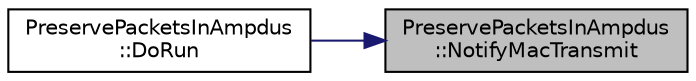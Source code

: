 digraph "PreservePacketsInAmpdus::NotifyMacTransmit"
{
 // LATEX_PDF_SIZE
  edge [fontname="Helvetica",fontsize="10",labelfontname="Helvetica",labelfontsize="10"];
  node [fontname="Helvetica",fontsize="10",shape=record];
  rankdir="RL";
  Node1 [label="PreservePacketsInAmpdus\l::NotifyMacTransmit",height=0.2,width=0.4,color="black", fillcolor="grey75", style="filled", fontcolor="black",tooltip="Callback invoked when an MSDU is passed to the MAC."];
  Node1 -> Node2 [dir="back",color="midnightblue",fontsize="10",style="solid",fontname="Helvetica"];
  Node2 [label="PreservePacketsInAmpdus\l::DoRun",height=0.2,width=0.4,color="black", fillcolor="white", style="filled",URL="$class_preserve_packets_in_ampdus.html#a38dc259d6a12a8e190f5ceea0235624e",tooltip="Implementation to actually run this TestCase."];
}
